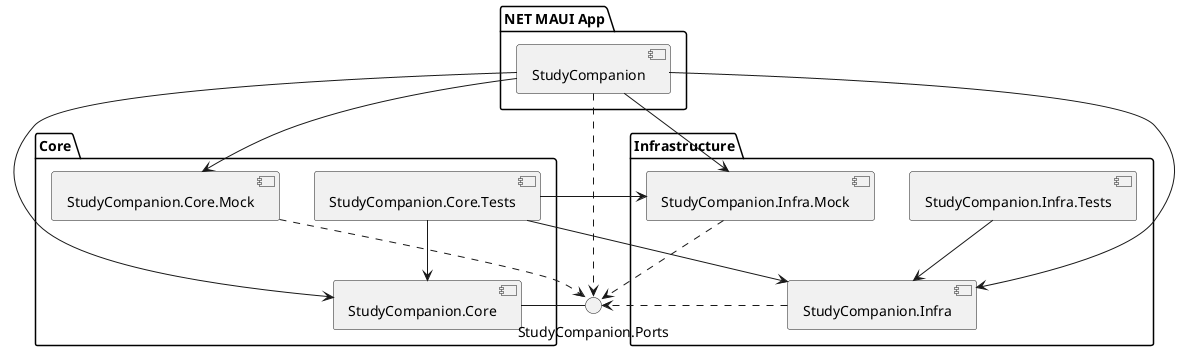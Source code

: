 @startuml

package ".NET MAUI App" {
component Driving1 [
StudyCompanion
] 
}

() "StudyCompanion.Ports" as Driving


package Core {
component App [
StudyCompanion.Core
]
component Tests2 [
StudyCompanion.Core.Tests
]
component Mock1 [
StudyCompanion.Core.Mock
] 
}

package Infrastructure {
component Driven1 [
StudyCompanion.Infra
]

component Tests1 [
StudyCompanion.Infra.Tests
]

component Driven2 [
StudyCompanion.Infra.Mock
] 
}

Driving - App
Driving1 ..> Driving 
Driven1 ..> Driving
Driven2 ..> Driving
Mock1 ..> Driving
Driving1 --> Mock1
Driving1 --> App
Driving1 --> Driven1
Driving1 --> Driven2
Tests1 --> Driven1
Tests2 --> App
Tests2 --> Driven1
Tests2 --> Driven2
@enduml

